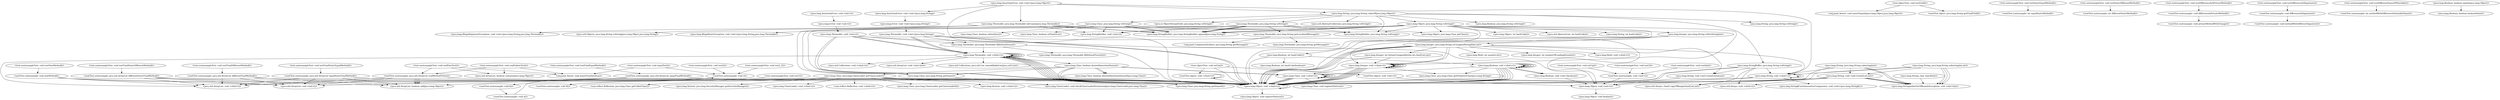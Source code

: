 digraph "new-call-graph" {
    "<test.objectTest: void setUp()>"
    "<sootTest.object: void <clinit>()>"
    "<test.objectTest: void setUp()>"->"<sootTest.object: void <clinit>()>";
    "<java.lang.Object: void <clinit>()>"
    "<test.objectTest: void setUp()>"->"<java.lang.Object: void <clinit>()>";
    "<test.objectTest: void testField()>"
    "<org.junit.Assert: void assertEquals(java.lang.Object,java.lang.Object)>"
    "<test.objectTest: void testField()>"->"<org.junit.Assert: void assertEquals(java.lang.Object,java.lang.Object)>";
    "<test.sootexampleTest: void realPassTest()>"
    "<org.junit.Assert: void assertTrue(boolean)>"
    "<test.sootexampleTest: void realPassTest()>"->"<org.junit.Assert: void assertTrue(boolean)>";
    "<test.sootexampleTest: void realFailureTest()>"
    "<test.sootexampleTest: void realFailureTest()>"->"<org.junit.Assert: void assertTrue(boolean)>";
    "<test.sootexampleTest: void testStaticEqualMethod()>"
    "<sootTest.sootexample: int equalStaticMethod()>"
    "<test.sootexampleTest: void testStaticEqualMethod()>"->"<sootTest.sootexample: int equalStaticMethod()>";
    "<test.sootexampleTest: void testFinalStaticDifferentMethod()>"
    "<sootTest.sootexample: java.util.ArrayList differentStaticFinalMethod()>"
    "<test.sootexampleTest: void testFinalStaticDifferentMethod()>"->"<sootTest.sootexample: java.util.ArrayList differentStaticFinalMethod()>";
    "<test.sootexampleTest: void testStaticDifferentMethod()>"
    "<sootTest.sootexample: int differentStaticMethod()>"
    "<test.sootexampleTest: void testStaticDifferentMethod()>"->"<sootTest.sootexample: int differentStaticMethod()>";
    "<test.sootexampleTest: void testFinalStaticEqualMethod()>"
    "<sootTest.sootexample: java.util.ArrayList equalStaticFinalMethod()>"
    "<test.sootexampleTest: void testFinalStaticEqualMethod()>"->"<sootTest.sootexample: java.util.ArrayList equalStaticFinalMethod()>";
    "<test.sootexampleTest: void equalTest()>"
    "<test.sootexampleTest: void equalTest()>"->"<org.junit.Assert: void assertTrue(boolean)>";
    "<sootTest.object: void <clinit>()>"->"<sootTest.object: void <clinit>()>";
    "<sootTest.object: void <clinit>()>"->"<java.lang.Object: void <clinit>()>";
    "<java.lang.Object: void <clinit>()>"->"<java.lang.Object: void <clinit>()>";
    "<java.lang.Object: void registerNatives()>"
    "<java.lang.Object: void <clinit>()>"->"<java.lang.Object: void registerNatives()>";
    "<java.util.ArrayList: void <clinit>()>"
    "<sootTest.sootexample: java.util.ArrayList differentStaticFinalMethod()>"->"<java.util.ArrayList: void <clinit>()>";
    "<sootTest.sootexample: java.util.ArrayList differentStaticFinalMethod()>"->"<java.lang.Object: void <clinit>()>";
    "<sootTest.sootexample: java.util.ArrayList equalStaticFinalMethod()>"->"<java.util.ArrayList: void <clinit>()>";
    "<sootTest.sootexample: java.util.ArrayList equalStaticFinalMethod()>"->"<java.lang.Object: void <clinit>()>";
    "<java.lang.String: void <clinit>()>"
    "<java.lang.String: void <clinit>()>"->"<java.lang.String: void <clinit>()>";
    "<java.lang.String: void <clinit>()>"->"<java.lang.Object: void <clinit>()>";
    "<java.lang.String: void <clinit>()>"->"<java.lang.String: void <clinit>()>";
    "<java.lang.String: void <clinit>()>"->"<java.lang.Object: void <clinit>()>";
    "<sootTest.object: void <init>()>"
    "<test.objectTest: void setUp()>"->"<sootTest.object: void <init>()>";
    "<sootTest.object: java.lang.String getFinalField()>"
    "<test.objectTest: void testField()>"->"<sootTest.object: java.lang.String getFinalField()>";
    "<test.sootexampleTest: void setUp()>"
    "<sootTest.sootexample: void <init>()>"
    "<test.sootexampleTest: void setUp()>"->"<sootTest.sootexample: void <init>()>";
    "<test.sootexampleTest: void test1()>"
    "<sootTest.sootexample: void d()>"
    "<test.sootexampleTest: void test1()>"->"<sootTest.sootexample: void d()>";
    "<test.sootexampleTest: void test2()>"
    "<sootTest.sootexample: void c()>"
    "<test.sootexampleTest: void test2()>"->"<sootTest.sootexample: void c()>";
    "<test.sootexampleTest: void test2_2()>"
    "<test.sootexampleTest: void test2_2()>"->"<sootTest.sootexample: void c()>";
    "<test.sootexampleTest: void test3()>"
    "<test.sootexampleTest: void test3()>"->"<sootTest.sootexample: void <init>()>";
    "<test.sootexampleTest: void testInit()>"
    "<test.sootexampleTest: void testInit()>"->"<sootTest.sootexample: void <init>()>";
    "<test.sootexampleTest: void testDifferenceInAPrivateMethod()>"
    "<sootTest.sootexample: void differenceInPrivateMethod()>"
    "<test.sootexampleTest: void testDifferenceInAPrivateMethod()>"->"<sootTest.sootexample: void differenceInPrivateMethod()>";
    "<test.sootexampleTest: void testDifferenceInSignature()>"
    "<sootTest.sootexample: void differenceInSignature()>"
    "<test.sootexampleTest: void testDifferenceInSignature()>"->"<sootTest.sootexample: void differenceInSignature()>";
    "<test.sootexampleTest: void testDifferentNameOfAVariable()>"
    "<sootTest.sootexample: int methodWithDifferenceInVariableName()>"
    "<test.sootexampleTest: void testDifferentNameOfAVariable()>"->"<sootTest.sootexample: int methodWithDifferenceInVariableName()>";
    "<test.sootexampleTest: void testNewMethod()>"
    "<sootTest.sootexample: void newMethod()>"
    "<test.sootexampleTest: void testNewMethod()>"->"<sootTest.sootexample: void newMethod()>";
    "<sootTest.sootexample: void newMethod()>"->"<java.util.ArrayList: void <clinit>()>";
    "<sootTest.sootexample: void newMethod()>"->"<java.lang.Object: void <clinit>()>";
    "<sootTest.sootexample: java.util.ArrayList realMethodToTest()>"
    "<test.sootexampleTest: void realPassTest()>"->"<sootTest.sootexample: java.util.ArrayList realMethodToTest()>";
    "<java.util.ArrayList: boolean contains(java.lang.Object)>"
    "<test.sootexampleTest: void realPassTest()>"->"<java.util.ArrayList: boolean contains(java.lang.Object)>";
    "<sootTest.sootexample: java.util.ArrayList realMethodToTest()>"->"<java.util.ArrayList: void <clinit>()>";
    "<sootTest.sootexample: java.util.ArrayList realMethodToTest()>"->"<java.lang.Object: void <clinit>()>";
    "<test.sootexampleTest: void realFailureTest()>"->"<sootTest.sootexample: java.util.ArrayList realMethodToTest()>";
    "<test.sootexampleTest: void realFailureTest()>"->"<java.util.ArrayList: boolean contains(java.lang.Object)>";
    "<test.sootexampleTest: void testFinalEqualMethod()>"
    "<sootTest.sootexample: java.util.ArrayList equalFinalMethod()>"
    "<test.sootexampleTest: void testFinalEqualMethod()>"->"<sootTest.sootexample: java.util.ArrayList equalFinalMethod()>";
    "<sootTest.sootexample: java.util.ArrayList equalFinalMethod()>"->"<java.util.ArrayList: void <clinit>()>";
    "<sootTest.sootexample: java.util.ArrayList equalFinalMethod()>"->"<java.lang.Object: void <clinit>()>";
    "<test.sootexampleTest: void testFinalDifferentMethod()>"
    "<sootTest.sootexample: java.util.ArrayList differentFinalMethod()>"
    "<test.sootexampleTest: void testFinalDifferentMethod()>"->"<sootTest.sootexample: java.util.ArrayList differentFinalMethod()>";
    "<sootTest.sootexample: java.util.ArrayList differentFinalMethod()>"->"<java.util.ArrayList: void <clinit>()>";
    "<sootTest.sootexample: java.util.ArrayList differentFinalMethod()>"->"<java.lang.Object: void <clinit>()>";
    "<test.sootexampleTest: void equalTest()>"->"<sootTest.sootexample: void c()>";
    "<java.util.ArrayList: void <init>()>"
    "<sootTest.sootexample: java.util.ArrayList differentStaticFinalMethod()>"->"<java.util.ArrayList: void <init>()>";
    "<java.util.ArrayList: boolean add(java.lang.Object)>"
    "<sootTest.sootexample: java.util.ArrayList differentStaticFinalMethod()>"->"<java.util.ArrayList: boolean add(java.lang.Object)>";
    "<sootTest.sootexample: java.util.ArrayList equalStaticFinalMethod()>"->"<java.util.ArrayList: void <init>()>";
    "<sootTest.sootexample: java.util.ArrayList equalStaticFinalMethod()>"->"<java.util.ArrayList: boolean add(java.lang.Object)>";
    "<java.lang.AssertionError: void <init>(java.lang.Object)>"
    "<java.lang.AssertionError: void <init>(java.lang.Object)>"->"<java.lang.String: void <clinit>()>";
    "<java.lang.String: java.lang.String valueOf(java.lang.Object)>"
    "<java.lang.AssertionError: void <init>(java.lang.Object)>"->"<java.lang.String: java.lang.String valueOf(java.lang.Object)>";
    "<java.lang.AssertionError: void <init>(java.lang.Object)>"->"<java.lang.Object: void <clinit>()>";
    "<java.lang.String$CaseInsensitiveComparator: void <init>(java.lang.String$1)>"
    "<java.lang.String: void <clinit>()>"->"<java.lang.String$CaseInsensitiveComparator: void <init>(java.lang.String$1)>";
    "<java.lang.Throwable: java.lang.String toString()>"
    "<java.lang.String: java.lang.String valueOf(java.lang.Object)>"->"<java.lang.Throwable: java.lang.String toString()>";
    "<java.lang.Object: java.lang.String toString()>"
    "<java.lang.String: java.lang.String valueOf(java.lang.Object)>"->"<java.lang.Object: java.lang.String toString()>";
    "<java.util.AbstractCollection: java.lang.String toString()>"
    "<java.lang.String: java.lang.String valueOf(java.lang.Object)>"->"<java.util.AbstractCollection: java.lang.String toString()>";
    "<java.lang.StringBuffer: java.lang.String toString()>"
    "<java.lang.String: java.lang.String valueOf(java.lang.Object)>"->"<java.lang.StringBuffer: java.lang.String toString()>";
    "<java.lang.Boolean: java.lang.String toString()>"
    "<java.lang.String: java.lang.String valueOf(java.lang.Object)>"->"<java.lang.Boolean: java.lang.String toString()>";
    "<java.lang.StringBuilder: java.lang.String toString()>"
    "<java.lang.String: java.lang.String valueOf(java.lang.Object)>"->"<java.lang.StringBuilder: java.lang.String toString()>";
    "<java.lang.Class: java.lang.String toString()>"
    "<java.lang.String: java.lang.String valueOf(java.lang.Object)>"->"<java.lang.Class: java.lang.String toString()>";
    "<java.lang.String: java.lang.String toString()>"
    "<java.lang.String: java.lang.String valueOf(java.lang.Object)>"->"<java.lang.String: java.lang.String toString()>";
    "<java.io.ObjectStreamField: java.lang.String toString()>"
    "<java.lang.String: java.lang.String valueOf(java.lang.Object)>"->"<java.io.ObjectStreamField: java.lang.String toString()>";
    "<java.lang.Integer: void <clinit>()>"
    "<java.lang.Object: java.lang.String toString()>"->"<java.lang.Integer: void <clinit>()>";
    "<java.lang.Integer: java.lang.String toHexString(int)>"
    "<java.lang.Object: java.lang.String toString()>"->"<java.lang.Integer: java.lang.String toHexString(int)>";
    "<java.lang.Object: java.lang.String toString()>"->"<java.lang.Object: void <clinit>()>";
    "<java.util.Arrays: void <clinit>()>"
    "<java.lang.StringBuffer: java.lang.String toString()>"->"<java.util.Arrays: void <clinit>()>";
    "<java.util.Arrays: char[] copyOfRange(char[],int,int)>"
    "<java.lang.StringBuffer: java.lang.String toString()>"->"<java.util.Arrays: char[] copyOfRange(char[],int,int)>";
    "<java.lang.StringBuffer: java.lang.String toString()>"->"<java.lang.Object: void <clinit>()>";
    "<java.lang.StringBuffer: java.lang.String toString()>"->"<java.lang.String: void <clinit>()>";
    "<java.lang.StringBuffer: java.lang.String toString()>"->"<java.lang.Object: void <clinit>()>";
    "<java.lang.Class: void <clinit>()>"
    "<java.lang.Integer: void <clinit>()>"->"<java.lang.Class: void <clinit>()>";
    "<java.lang.Class: java.lang.Class getPrimitiveClass(java.lang.String)>"
    "<java.lang.Integer: void <clinit>()>"->"<java.lang.Class: java.lang.Class getPrimitiveClass(java.lang.String)>";
    "<java.lang.Integer: void <clinit>()>"->"<java.lang.Object: void <clinit>()>";
    "<java.lang.Integer: void <clinit>()>"->"<java.lang.Integer: void <clinit>()>";
    "<java.lang.Integer: void <clinit>()>"->"<java.lang.Object: void <clinit>()>";
    "<java.lang.Integer: void <clinit>()>"->"<java.lang.Integer: void <clinit>()>";
    "<java.lang.Integer: void <clinit>()>"->"<java.lang.Object: void <clinit>()>";
    "<java.lang.Integer: void <clinit>()>"->"<java.lang.Integer: void <clinit>()>";
    "<java.lang.Integer: void <clinit>()>"->"<java.lang.Object: void <clinit>()>";
    "<java.lang.Integer: void <clinit>()>"->"<java.lang.Integer: void <clinit>()>";
    "<java.lang.Integer: void <clinit>()>"->"<java.lang.Object: void <clinit>()>";
    "<java.lang.Integer: void <clinit>()>"->"<java.lang.Integer: void <clinit>()>";
    "<java.lang.Integer: void <clinit>()>"->"<java.lang.Object: void <clinit>()>";
    "<java.lang.Integer: java.lang.String toHexString(int)>"->"<java.lang.Integer: void <clinit>()>";
    "<java.lang.Integer: java.lang.String toUnsignedString0(int,int)>"
    "<java.lang.Integer: java.lang.String toHexString(int)>"->"<java.lang.Integer: java.lang.String toUnsignedString0(int,int)>";
    "<java.lang.Integer: java.lang.String toHexString(int)>"->"<java.lang.Object: void <clinit>()>";
    "<java.lang.Class: void <clinit>()>"->"<java.lang.Class: void <clinit>()>";
    "<java.lang.Class: void registerNatives()>"
    "<java.lang.Class: void <clinit>()>"->"<java.lang.Class: void registerNatives()>";
    "<java.lang.Class: void <clinit>()>"->"<java.lang.Object: void <clinit>()>";
    "<java.lang.Class: void <clinit>()>"->"<java.lang.Class: void <clinit>()>";
    "<java.lang.Class: void <clinit>()>"->"<java.lang.Object: void <clinit>()>";
    "<java.lang.Class: void <clinit>()>"->"<java.lang.Class: void <clinit>()>";
    "<java.lang.Class: void <clinit>()>"->"<java.lang.Object: void <clinit>()>";
    "<java.lang.Class: void <clinit>()>"->"<java.lang.Class: void <clinit>()>";
    "<java.lang.Class: void <clinit>()>"->"<java.lang.Object: void <clinit>()>";
    "<java.lang.Integer: java.lang.String toUnsignedString0(int,int)>"->"<java.lang.Integer: void <clinit>()>";
    "<java.lang.Integer: int formatUnsignedInt(int,int,char[],int,int)>"
    "<java.lang.Integer: java.lang.String toUnsignedString0(int,int)>"->"<java.lang.Integer: int formatUnsignedInt(int,int,char[],int,int)>";
    "<java.lang.Math: int max(int,int)>"
    "<java.lang.Integer: java.lang.String toUnsignedString0(int,int)>"->"<java.lang.Math: int max(int,int)>";
    "<java.lang.Integer: int numberOfLeadingZeros(int)>"
    "<java.lang.Integer: java.lang.String toUnsignedString0(int,int)>"->"<java.lang.Integer: int numberOfLeadingZeros(int)>";
    "<java.lang.Integer: java.lang.String toUnsignedString0(int,int)>"->"<java.lang.Object: void <clinit>()>";
    "<java.lang.Integer: java.lang.String toUnsignedString0(int,int)>"->"<java.lang.String: void <clinit>()>";
    "<java.lang.Integer: java.lang.String toUnsignedString0(int,int)>"->"<java.lang.Object: void <clinit>()>";
    "<java.lang.Integer: java.lang.String toUnsignedString0(int,int)>"->"<java.lang.Integer: void <clinit>()>";
    "<java.lang.Integer: java.lang.String toUnsignedString0(int,int)>"->"<java.lang.Object: void <clinit>()>";
    "<java.lang.Math: void <clinit>()>"
    "<java.lang.Integer: java.lang.String toUnsignedString0(int,int)>"->"<java.lang.Math: void <clinit>()>";
    "<java.lang.Integer: java.lang.String toUnsignedString0(int,int)>"->"<java.lang.Object: void <clinit>()>";
    "<java.lang.Integer: int formatUnsignedInt(int,int,char[],int,int)>"->"<java.lang.Integer: void <clinit>()>";
    "<java.lang.Integer: int formatUnsignedInt(int,int,char[],int,int)>"->"<java.lang.Object: void <clinit>()>";
    "<java.lang.Object: void <init>()>"
    "<sootTest.object: void <init>()>"->"<java.lang.Object: void <init>()>";
    "<java.lang.Object: void finalize()>"
    "<java.lang.Object: void <init>()>"->"<java.lang.Object: void finalize()>";
    "<sootTest.sootexample: void <init>()>"->"<java.lang.Object: void <init>()>";
    "<sootTest.sootexample: void c()>"->"<sootTest.sootexample: void d()>";
    "<sootTest.sootexample: void b()>"
    "<sootTest.sootexample: void c()>"->"<sootTest.sootexample: void b()>";
    "<sootTest.sootexample: void privateMethodWithChange()>"
    "<sootTest.sootexample: void differenceInPrivateMethod()>"->"<sootTest.sootexample: void privateMethodWithChange()>";
    "<sootTest.sootexample: void methodWithDifferentSignature()>"
    "<sootTest.sootexample: void differenceInSignature()>"->"<sootTest.sootexample: void methodWithDifferentSignature()>";
    "<sootTest.sootexample: void newMethod()>"->"<java.util.ArrayList: void <init>()>";
    "<sootTest.sootexample: java.util.ArrayList realMethodToTest()>"->"<java.util.ArrayList: void <init>()>";
    "<sootTest.sootexample: java.util.ArrayList realMethodToTest()>"->"<java.util.ArrayList: boolean add(java.lang.Object)>";
    "<sootTest.sootexample: java.util.ArrayList realMethodToTest()>"->"<java.util.ArrayList: boolean add(java.lang.Object)>";
    "<sootTest.sootexample: java.util.ArrayList realMethodToTest()>"->"<java.util.ArrayList: boolean add(java.lang.Object)>";
    "<sootTest.sootexample: java.util.ArrayList equalFinalMethod()>"->"<java.util.ArrayList: void <init>()>";
    "<sootTest.sootexample: java.util.ArrayList equalFinalMethod()>"->"<java.util.ArrayList: boolean add(java.lang.Object)>";
    "<sootTest.sootexample: java.util.ArrayList differentFinalMethod()>"->"<java.util.ArrayList: void <init>()>";
    "<sootTest.sootexample: java.util.ArrayList differentFinalMethod()>"->"<java.util.ArrayList: boolean add(java.lang.Object)>";
    "<java.lang.AssertionError: void <init>()>"
    "<java.lang.Error: void <init>()>"
    "<java.lang.AssertionError: void <init>()>"->"<java.lang.Error: void <init>()>";
    "<java.lang.AssertionError: void <init>(java.lang.String)>"
    "<java.lang.AssertionError: void <init>(java.lang.Object)>"->"<java.lang.AssertionError: void <init>(java.lang.String)>";
    "<java.lang.Throwable: java.lang.Throwable initCause(java.lang.Throwable)>"
    "<java.lang.AssertionError: void <init>(java.lang.Object)>"->"<java.lang.Throwable: java.lang.Throwable initCause(java.lang.Throwable)>";
    "<java.util.Objects: java.lang.String toString(java.lang.Object,java.lang.String)>"
    "<java.lang.Throwable: java.lang.Throwable initCause(java.lang.Throwable)>"->"<java.util.Objects: java.lang.String toString(java.lang.Object,java.lang.String)>";
    "<java.lang.Boolean: boolean equals(java.lang.Object)>"
    "<java.lang.Boolean: boolean booleanValue()>"
    "<java.lang.Boolean: boolean equals(java.lang.Object)>"->"<java.lang.Boolean: boolean booleanValue()>";
    "<java.lang.Class: java.lang.String getName()>"
    "<java.lang.Class: java.lang.String getName0()>"
    "<java.lang.Class: java.lang.String getName()>"->"<java.lang.Class: java.lang.String getName0()>";
    "<java.lang.Object: java.lang.Class getClass()>"
    "<java.lang.Throwable: java.lang.String toString()>"->"<java.lang.Object: java.lang.Class getClass()>";
    "<java.lang.Throwable: java.lang.String getLocalizedMessage()>"
    "<java.lang.Throwable: java.lang.String toString()>"->"<java.lang.Throwable: java.lang.String getLocalizedMessage()>";
    "<java.lang.Throwable: java.lang.String toString()>"->"<java.lang.Class: java.lang.String getName()>";
    "<java.lang.StringBuilder: void <init>()>"
    "<java.lang.Throwable: java.lang.String toString()>"->"<java.lang.StringBuilder: void <init>()>";
    "<java.lang.StringBuilder: java.lang.StringBuilder append(java.lang.String)>"
    "<java.lang.Throwable: java.lang.String toString()>"->"<java.lang.StringBuilder: java.lang.StringBuilder append(java.lang.String)>";
    "<java.lang.Throwable: java.lang.String toString()>"->"<java.lang.StringBuilder: java.lang.StringBuilder append(java.lang.String)>";
    "<java.lang.Throwable: java.lang.String toString()>"->"<java.lang.StringBuilder: java.lang.StringBuilder append(java.lang.String)>";
    "<java.lang.Throwable: java.lang.String toString()>"->"<java.lang.StringBuilder: java.lang.String toString()>";
    "<java.lang.Object: java.lang.String toString()>"->"<java.lang.StringBuilder: void <init>()>";
    "<java.lang.Object: java.lang.String toString()>"->"<java.lang.StringBuilder: java.lang.StringBuilder append(java.lang.String)>";
    "<java.lang.Object: java.lang.String toString()>"->"<java.lang.Object: java.lang.Class getClass()>";
    "<java.lang.Object: int hashCode()>"
    "<java.lang.Object: java.lang.String toString()>"->"<java.lang.Object: int hashCode()>";
    "<java.util.AbstractList: int hashCode()>"
    "<java.lang.Object: java.lang.String toString()>"->"<java.util.AbstractList: int hashCode()>";
    "<java.lang.Boolean: int hashCode()>"
    "<java.lang.Object: java.lang.String toString()>"->"<java.lang.Boolean: int hashCode()>";
    "<java.lang.String: int hashCode()>"
    "<java.lang.Object: java.lang.String toString()>"->"<java.lang.String: int hashCode()>";
    "<java.lang.Object: java.lang.String toString()>"->"<java.lang.Class: java.lang.String getName()>";
    "<java.lang.Object: java.lang.String toString()>"->"<java.lang.StringBuilder: java.lang.StringBuilder append(java.lang.String)>";
    "<java.lang.Object: java.lang.String toString()>"->"<java.lang.StringBuilder: java.lang.StringBuilder append(java.lang.String)>";
    "<java.lang.Object: java.lang.String toString()>"->"<java.lang.StringBuilder: java.lang.String toString()>";
    "<java.lang.Boolean: void <clinit>()>"
    "<java.lang.Boolean: int hashCode()>"->"<java.lang.Boolean: void <clinit>()>";
    "<java.lang.Boolean: int hashCode(boolean)>"
    "<java.lang.Boolean: int hashCode()>"->"<java.lang.Boolean: int hashCode(boolean)>";
    "<java.lang.Boolean: int hashCode()>"->"<java.lang.Object: void <clinit>()>";
    "<java.lang.Boolean: void <clinit>()>"->"<java.lang.Boolean: void <clinit>()>";
    "<java.lang.Boolean: void <clinit>()>"->"<java.lang.Class: java.lang.Class getPrimitiveClass(java.lang.String)>";
    "<java.lang.Boolean: void <clinit>()>"->"<java.lang.Object: void <clinit>()>";
    "<java.lang.Boolean: void <clinit>()>"->"<java.lang.Boolean: void <clinit>()>";
    "<java.lang.Boolean: void <clinit>()>"->"<java.lang.Object: void <clinit>()>";
    "<java.lang.Boolean: void <clinit>()>"->"<java.lang.Class: void <clinit>()>";
    "<java.lang.Boolean: void <clinit>()>"->"<java.lang.Object: void <clinit>()>";
    "<java.lang.Boolean: void <clinit>()>"->"<java.lang.Boolean: void <clinit>()>";
    "<java.lang.Boolean: void <clinit>()>"->"<java.lang.Object: void <clinit>()>";
    "<java.lang.Boolean: void <clinit>()>"->"<java.lang.Boolean: void <clinit>()>";
    "<java.lang.Boolean: void <clinit>()>"->"<java.lang.Object: void <clinit>()>";
    "<java.lang.Boolean: void <clinit>()>"->"<java.lang.Boolean: void <clinit>()>";
    "<java.lang.Boolean: void <clinit>()>"->"<java.lang.Object: void <clinit>()>";
    "<java.lang.String: void <init>(char[],boolean)>"
    "<java.lang.StringBuffer: java.lang.String toString()>"->"<java.lang.String: void <init>(char[],boolean)>";
    "<java.lang.Class: java.lang.String toString()>"->"<java.lang.StringBuilder: void <init>()>";
    "<java.lang.Class: java.lang.String toString()>"->"<java.lang.StringBuilder: java.lang.StringBuilder append(java.lang.String)>";
    "<java.lang.Class: boolean isInterface()>"
    "<java.lang.Class: java.lang.String toString()>"->"<java.lang.Class: boolean isInterface()>";
    "<java.lang.Class: boolean isPrimitive()>"
    "<java.lang.Class: java.lang.String toString()>"->"<java.lang.Class: boolean isPrimitive()>";
    "<java.lang.Class: java.lang.String toString()>"->"<java.lang.Class: java.lang.String getName()>";
    "<java.lang.Class: java.lang.String toString()>"->"<java.lang.StringBuilder: java.lang.StringBuilder append(java.lang.String)>";
    "<java.lang.Class: java.lang.String toString()>"->"<java.lang.StringBuilder: java.lang.String toString()>";
    "<java.lang.Integer: java.lang.String toUnsignedString0(int,int)>"->"<java.lang.String: void <init>(char[],boolean)>";
    "<sootTest.sootexample: void a()>"
    "<sootTest.sootexample: void b()>"->"<sootTest.sootexample: void a()>";
    "<java.lang.Throwable: void <init>()>"
    "<java.lang.Error: void <init>()>"->"<java.lang.Throwable: void <init>()>";
    "<java.lang.Throwable: void <clinit>()>"
    "<java.lang.Throwable: void <init>()>"->"<java.lang.Throwable: void <clinit>()>";
    "<java.lang.Throwable: void <init>()>"->"<java.lang.Object: void <clinit>()>";
    "<java.lang.Throwable: void <init>()>"->"<java.lang.Throwable: void <clinit>()>";
    "<java.lang.Throwable: void <init>()>"->"<java.lang.Object: void <clinit>()>";
    "<java.lang.Throwable: void <clinit>()>"->"<java.lang.Throwable: void <clinit>()>";
    "<java.util.Collections: java.util.List unmodifiableList(java.util.List)>"
    "<java.lang.Throwable: void <clinit>()>"->"<java.util.Collections: java.util.List unmodifiableList(java.util.List)>";
    "<java.lang.Throwable: void <clinit>()>"->"<java.lang.Object: void <clinit>()>";
    "<java.lang.Throwable: void <clinit>()>"->"<java.lang.Throwable: void <clinit>()>";
    "<java.lang.Throwable: void <clinit>()>"->"<java.lang.Object: void <clinit>()>";
    "<java.lang.Throwable: void <clinit>()>"->"<java.lang.Throwable: void <clinit>()>";
    "<java.lang.Throwable: void <clinit>()>"->"<java.lang.Object: void <clinit>()>";
    "<java.lang.Throwable: void <clinit>()>"->"<java.lang.Throwable: void <clinit>()>";
    "<java.lang.Throwable: void <clinit>()>"->"<java.lang.Object: void <clinit>()>";
    "<java.util.Collections: void <clinit>()>"
    "<java.lang.Throwable: void <clinit>()>"->"<java.util.Collections: void <clinit>()>";
    "<java.lang.Throwable: void <clinit>()>"->"<java.lang.Object: void <clinit>()>";
    "<java.lang.Throwable: void <clinit>()>"->"<java.util.ArrayList: void <clinit>()>";
    "<java.lang.Throwable: void <clinit>()>"->"<java.lang.Object: void <clinit>()>";
    "<java.lang.Throwable: void <clinit>()>"->"<java.lang.Throwable: void <clinit>()>";
    "<java.lang.Throwable: void <clinit>()>"->"<java.lang.Object: void <clinit>()>";
    "<java.lang.Error: void <init>(java.lang.String)>"
    "<java.lang.AssertionError: void <init>(java.lang.String)>"->"<java.lang.Error: void <init>(java.lang.String)>";
    "<java.lang.Throwable: java.lang.Throwable initCause(java.lang.Throwable)>"->"<java.lang.StringBuilder: void <init>()>";
    "<java.lang.Throwable: java.lang.Throwable initCause(java.lang.Throwable)>"->"<java.lang.StringBuilder: java.lang.StringBuilder append(java.lang.String)>";
    "<java.lang.Throwable: java.lang.Throwable initCause(java.lang.Throwable)>"->"<java.lang.StringBuilder: java.lang.StringBuilder append(java.lang.String)>";
    "<java.lang.Throwable: java.lang.Throwable initCause(java.lang.Throwable)>"->"<java.lang.StringBuilder: java.lang.String toString()>";
    "<java.lang.IllegalStateException: void <init>(java.lang.String,java.lang.Throwable)>"
    "<java.lang.Throwable: java.lang.Throwable initCause(java.lang.Throwable)>"->"<java.lang.IllegalStateException: void <init>(java.lang.String,java.lang.Throwable)>";
    "<java.lang.IllegalArgumentException: void <init>(java.lang.String,java.lang.Throwable)>"
    "<java.lang.Throwable: java.lang.Throwable initCause(java.lang.Throwable)>"->"<java.lang.IllegalArgumentException: void <init>(java.lang.String,java.lang.Throwable)>";
    "<java.lang.Throwable: java.lang.String getMessage()>"
    "<java.lang.Throwable: java.lang.String getLocalizedMessage()>"->"<java.lang.Throwable: java.lang.String getMessage()>";
    "<org.junit.ComparisonFailure: java.lang.String getMessage()>"
    "<java.lang.Throwable: java.lang.String getLocalizedMessage()>"->"<org.junit.ComparisonFailure: java.lang.String getMessage()>";
    "<java.lang.Boolean: void <init>(boolean)>"
    "<java.lang.Boolean: void <clinit>()>"->"<java.lang.Boolean: void <init>(boolean)>";
    "<java.lang.Boolean: void <clinit>()>"->"<java.lang.Boolean: void <init>(boolean)>";
    "<java.lang.String: void <init>(char[],boolean)>"->"<java.lang.Object: void <init>()>";
    "<sootTest.sootexample: void a()>"->"<sootTest.sootexample: void c()>";
    "<java.lang.Throwable: void <init>()>"->"<java.lang.Object: void <init>()>";
    "<java.lang.Throwable: java.lang.Throwable fillInStackTrace()>"
    "<java.lang.Throwable: void <init>()>"->"<java.lang.Throwable: java.lang.Throwable fillInStackTrace()>";
    "<java.lang.Throwable: java.lang.Throwable fillInStackTrace()>"->"<java.lang.Throwable: void <clinit>()>";
    "<java.lang.Throwable: java.lang.Throwable fillInStackTrace()>"->"<java.lang.Object: void <clinit>()>";
    "<java.lang.Class: boolean desiredAssertionStatus()>"
    "<java.lang.Throwable: void <clinit>()>"->"<java.lang.Class: boolean desiredAssertionStatus()>";
    "<java.util.ArrayList: void <init>(int)>"
    "<java.lang.Throwable: void <clinit>()>"->"<java.util.ArrayList: void <init>(int)>";
    "<java.lang.Class: boolean desiredAssertionStatus()>"->"<java.lang.Class: void <clinit>()>";
    "<java.lang.Class: boolean desiredAssertionStatus0(java.lang.Class)>"
    "<java.lang.Class: boolean desiredAssertionStatus()>"->"<java.lang.Class: boolean desiredAssertionStatus0(java.lang.Class)>";
    "<java.lang.Class: boolean desiredAssertionStatus()>"->"<java.lang.Class: boolean desiredAssertionStatus0(java.lang.Class)>";
    "<java.lang.Class: boolean desiredAssertionStatus()>"->"<java.lang.Object: void <clinit>()>";
    "<java.lang.Class: boolean desiredAssertionStatus()>"->"<java.lang.Class: void <clinit>()>";
    "<java.lang.Class: boolean desiredAssertionStatus()>"->"<java.lang.Object: void <clinit>()>";
    "<java.lang.Throwable: void <init>(java.lang.String)>"
    "<java.lang.Error: void <init>(java.lang.String)>"->"<java.lang.Throwable: void <init>(java.lang.String)>";
    "<java.lang.Throwable: void <init>(java.lang.String)>"->"<java.lang.Throwable: void <clinit>()>";
    "<java.lang.Throwable: void <init>(java.lang.String)>"->"<java.lang.Object: void <clinit>()>";
    "<java.lang.Throwable: void <init>(java.lang.String)>"->"<java.lang.Throwable: void <clinit>()>";
    "<java.lang.Throwable: void <init>(java.lang.String)>"->"<java.lang.Object: void <clinit>()>";
    "<java.lang.Boolean: void <init>(boolean)>"->"<java.lang.Object: void <init>()>";
    "<java.lang.Throwable: java.lang.Throwable fillInStackTrace(int)>"
    "<java.lang.Throwable: java.lang.Throwable fillInStackTrace()>"->"<java.lang.Throwable: java.lang.Throwable fillInStackTrace(int)>";
    "<java.lang.Class: java.lang.ClassLoader getClassLoader()>"
    "<java.lang.Class: boolean desiredAssertionStatus()>"->"<java.lang.Class: java.lang.ClassLoader getClassLoader()>";
    "<java.lang.Class: boolean desiredAssertionStatus()>"->"<java.lang.Class: java.lang.String getName()>";
    "<java.lang.System: void <clinit>()>"
    "<java.lang.Class: java.lang.ClassLoader getClassLoader()>"->"<java.lang.System: void <clinit>()>";
    "<java.lang.ClassLoader: void checkClassLoaderPermission(java.lang.ClassLoader,java.lang.Class)>"
    "<java.lang.Class: java.lang.ClassLoader getClassLoader()>"->"<java.lang.ClassLoader: void checkClassLoaderPermission(java.lang.ClassLoader,java.lang.Class)>";
    "<sun.reflect.Reflection: java.lang.Class getCallerClass()>"
    "<java.lang.Class: java.lang.ClassLoader getClassLoader()>"->"<sun.reflect.Reflection: java.lang.Class getCallerClass()>";
    "<java.lang.System: java.lang.SecurityManager getSecurityManager()>"
    "<java.lang.Class: java.lang.ClassLoader getClassLoader()>"->"<java.lang.System: java.lang.SecurityManager getSecurityManager()>";
    "<java.lang.Class: java.lang.ClassLoader getClassLoader()>"->"<java.lang.Object: void <clinit>()>";
    "<java.lang.ClassLoader: void <clinit>()>"
    "<java.lang.Class: java.lang.ClassLoader getClassLoader()>"->"<java.lang.ClassLoader: void <clinit>()>";
    "<java.lang.Class: java.lang.ClassLoader getClassLoader()>"->"<java.lang.Object: void <clinit>()>";
    "<sun.reflect.Reflection: void <clinit>()>"
    "<java.lang.Class: java.lang.ClassLoader getClassLoader()>"->"<sun.reflect.Reflection: void <clinit>()>";
    "<java.lang.Class: java.lang.ClassLoader getClassLoader()>"->"<java.lang.Object: void <clinit>()>";
    "<java.lang.Throwable: void <init>(java.lang.String)>"->"<java.lang.Object: void <init>()>";
    "<java.lang.Throwable: void <init>(java.lang.String)>"->"<java.lang.Throwable: java.lang.Throwable fillInStackTrace()>";
    "<java.lang.Class: java.lang.ClassLoader getClassLoader0()>"
    "<java.lang.Class: java.lang.ClassLoader getClassLoader()>"->"<java.lang.Class: java.lang.ClassLoader getClassLoader0()>";
    "<java.lang.String: java.lang.String substring(int)>"
    "<java.lang.String: java.lang.String substring(int)>"->"<java.lang.String: void <clinit>()>";
    "<java.lang.String: java.lang.String substring(int)>"->"<java.lang.Object: void <clinit>()>";
    "<java.lang.String: java.lang.String substring(int,int)>"
    "<java.lang.String: java.lang.String substring(int,int)>"->"<java.lang.String: void <clinit>()>";
    "<java.lang.String: java.lang.String substring(int,int)>"->"<java.lang.Object: void <clinit>()>";
    "<java.lang.StringIndexOutOfBoundsException: void <init>(int)>"
    "<java.lang.String: java.lang.String substring(int)>"->"<java.lang.StringIndexOutOfBoundsException: void <init>(int)>";
    "<java.lang.String: java.lang.String substring(int)>"->"<java.lang.StringIndexOutOfBoundsException: void <init>(int)>";
    "<java.lang.String: void <init>(char[],int,int)>"
    "<java.lang.String: java.lang.String substring(int)>"->"<java.lang.String: void <init>(char[],int,int)>";
    "<java.lang.String: void <init>(char[],int,int)>"->"<java.util.Arrays: void <clinit>()>";
    "<java.lang.String: void <init>(char[],int,int)>"->"<java.util.Arrays: char[] copyOfRange(char[],int,int)>";
    "<java.lang.String: void <init>(char[],int,int)>"->"<java.lang.Object: void <clinit>()>";
    "<java.lang.String: java.lang.String substring(int,int)>"->"<java.lang.StringIndexOutOfBoundsException: void <init>(int)>";
    "<java.lang.String: java.lang.String substring(int,int)>"->"<java.lang.StringIndexOutOfBoundsException: void <init>(int)>";
    "<java.lang.String: java.lang.String substring(int,int)>"->"<java.lang.StringIndexOutOfBoundsException: void <init>(int)>";
    "<java.lang.String: java.lang.String substring(int,int)>"->"<java.lang.String: void <init>(char[],int,int)>";
    "<java.lang.String: void <init>(char[],int,int)>"->"<java.lang.Object: void <init>()>";
    "<java.lang.String: void <init>(char[],int,int)>"->"<java.lang.StringIndexOutOfBoundsException: void <init>(int)>";
    "<java.lang.String: void <init>(char[],int,int)>"->"<java.lang.StringIndexOutOfBoundsException: void <init>(int)>";
    "<java.lang.String: void <init>(char[],int,int)>"->"<java.lang.StringIndexOutOfBoundsException: void <init>(int)>";
    "<java.lang.String: char charAt(int)>"
    "<java.lang.String: char charAt(int)>"->"<java.lang.StringIndexOutOfBoundsException: void <init>(int)>";
}
